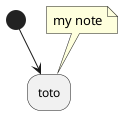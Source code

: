 {
  "sha1": "ki30qtmy2j7gukywnoey8ce4apw27a6",
  "insertion": {
    "when": "2024-06-03T18:59:33.006Z",
    "user": "plantuml@gmail.com"
  }
}
@startuml

(*) --> "toto"
note top : my note

@enduml

